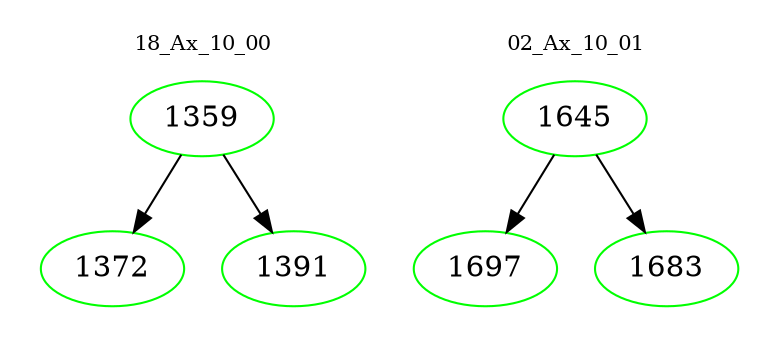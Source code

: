 digraph{
subgraph cluster_0 {
color = white
label = "18_Ax_10_00";
fontsize=10;
T0_1359 [label="1359", color="green"]
T0_1359 -> T0_1372 [color="black"]
T0_1372 [label="1372", color="green"]
T0_1359 -> T0_1391 [color="black"]
T0_1391 [label="1391", color="green"]
}
subgraph cluster_1 {
color = white
label = "02_Ax_10_01";
fontsize=10;
T1_1645 [label="1645", color="green"]
T1_1645 -> T1_1697 [color="black"]
T1_1697 [label="1697", color="green"]
T1_1645 -> T1_1683 [color="black"]
T1_1683 [label="1683", color="green"]
}
}
